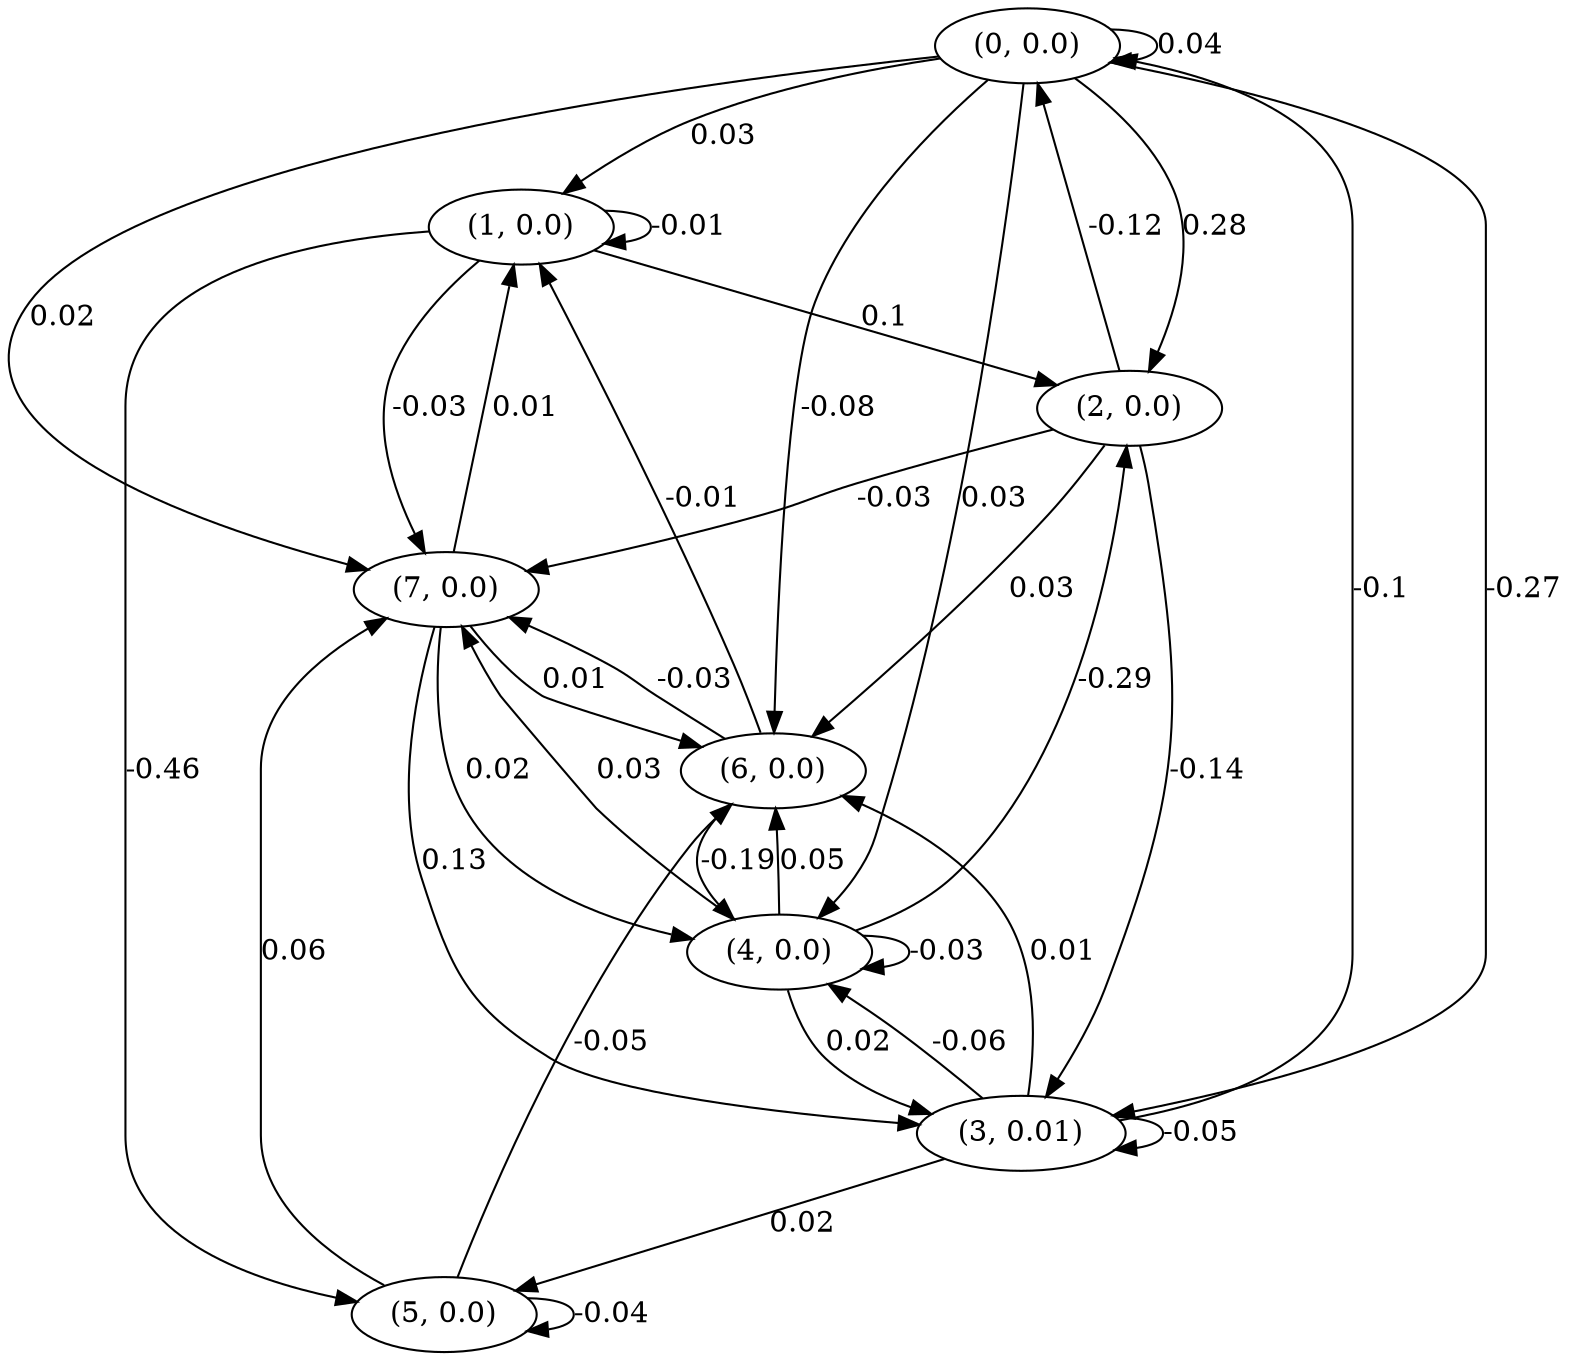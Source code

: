 digraph {
    0 [ label = "(0, 0.0)" ]
    1 [ label = "(1, 0.0)" ]
    2 [ label = "(2, 0.0)" ]
    3 [ label = "(3, 0.01)" ]
    4 [ label = "(4, 0.0)" ]
    5 [ label = "(5, 0.0)" ]
    6 [ label = "(6, 0.0)" ]
    7 [ label = "(7, 0.0)" ]
    0 -> 0 [ label = "0.04" ]
    1 -> 1 [ label = "-0.01" ]
    3 -> 3 [ label = "-0.05" ]
    4 -> 4 [ label = "-0.03" ]
    5 -> 5 [ label = "-0.04" ]
    2 -> 0 [ label = "-0.12" ]
    3 -> 0 [ label = "-0.1" ]
    0 -> 1 [ label = "0.03" ]
    6 -> 1 [ label = "-0.01" ]
    7 -> 1 [ label = "0.01" ]
    0 -> 2 [ label = "0.28" ]
    1 -> 2 [ label = "0.1" ]
    4 -> 2 [ label = "-0.29" ]
    0 -> 3 [ label = "-0.27" ]
    2 -> 3 [ label = "-0.14" ]
    4 -> 3 [ label = "0.02" ]
    7 -> 3 [ label = "0.13" ]
    0 -> 4 [ label = "0.03" ]
    3 -> 4 [ label = "-0.06" ]
    6 -> 4 [ label = "-0.19" ]
    7 -> 4 [ label = "0.02" ]
    1 -> 5 [ label = "-0.46" ]
    3 -> 5 [ label = "0.02" ]
    0 -> 6 [ label = "-0.08" ]
    2 -> 6 [ label = "0.03" ]
    3 -> 6 [ label = "0.01" ]
    4 -> 6 [ label = "0.05" ]
    5 -> 6 [ label = "-0.05" ]
    7 -> 6 [ label = "0.01" ]
    0 -> 7 [ label = "0.02" ]
    1 -> 7 [ label = "-0.03" ]
    2 -> 7 [ label = "-0.03" ]
    4 -> 7 [ label = "0.03" ]
    5 -> 7 [ label = "0.06" ]
    6 -> 7 [ label = "-0.03" ]
}

